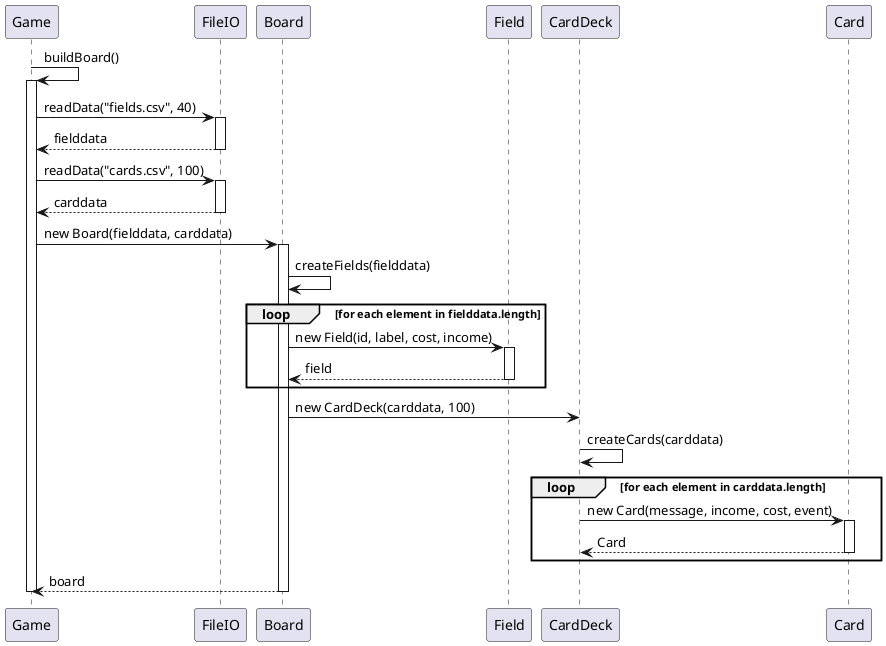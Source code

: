 @startuml
'https://plantuml.com/sequence-diagram
participant Game
participant FileIO
participant Board
participant Field
participant CardDeck
participant Card


Game -> Game: buildBoard()
activate Game
Game -> FileIO: readData("fields.csv", 40)
activate FileIO
return fielddata

Game -> FileIO: readData("cards.csv", 100)
activate FileIO
return carddata






Game -> Board : new Board(fielddata, carddata)
activate Board



Board -> Board : createFields(fielddata)

'indsæt kald til konstruktoren i CardDeck
'indsæt kald til createCards
'indsæt et loop
'indsæt kald til konstruktoren i Card


loop  for each element in fielddata.length


Board -> Field : new Field(id, label, cost, income)
activate Field
return field

end

Board -> CardDeck : new CardDeck(carddata, 100)

CardDeck -> CardDeck : createCards(carddata)

loop for each element in carddata.length

CardDeck -> Card : new Card(message, income, cost, event)
activate Card
return Card

end


return board
deactivate Game
@enduml